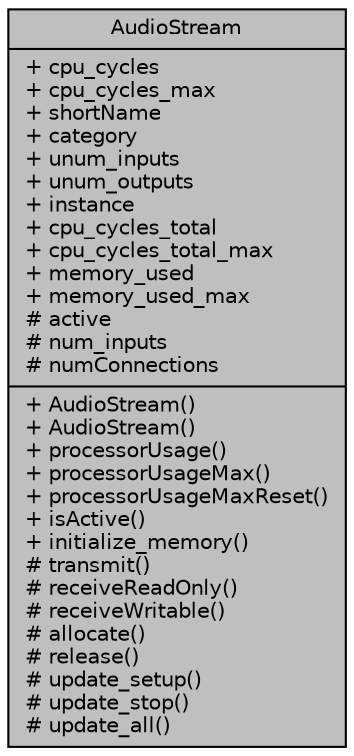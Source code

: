 digraph "AudioStream"
{
 // INTERACTIVE_SVG=YES
 // LATEX_PDF_SIZE
  edge [fontname="Helvetica",fontsize="10",labelfontname="Helvetica",labelfontsize="10"];
  node [fontname="Helvetica",fontsize="10",shape=record];
  Node1 [label="{AudioStream\n|+ cpu_cycles\l+ cpu_cycles_max\l+ shortName\l+ category\l+ unum_inputs\l+ unum_outputs\l+ instance\l+ cpu_cycles_total\l+ cpu_cycles_total_max\l+ memory_used\l+ memory_used_max\l# active\l# num_inputs\l# numConnections\l|+ AudioStream()\l+ AudioStream()\l+ processorUsage()\l+ processorUsageMax()\l+ processorUsageMaxReset()\l+ isActive()\l+ initialize_memory()\l# transmit()\l# receiveReadOnly()\l# receiveWritable()\l# allocate()\l# release()\l# update_setup()\l# update_stop()\l# update_all()\l}",height=0.2,width=0.4,color="black", fillcolor="grey75", style="filled", fontcolor="black",tooltip=" "];
}
